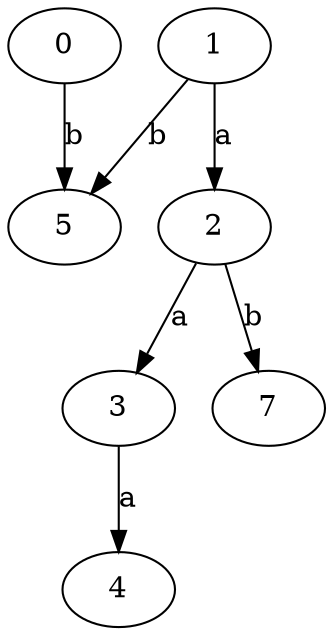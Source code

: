 strict digraph  {
0;
2;
1;
3;
4;
5;
7;
0 -> 5  [label=b];
2 -> 3  [label=a];
2 -> 7  [label=b];
1 -> 2  [label=a];
1 -> 5  [label=b];
3 -> 4  [label=a];
}
